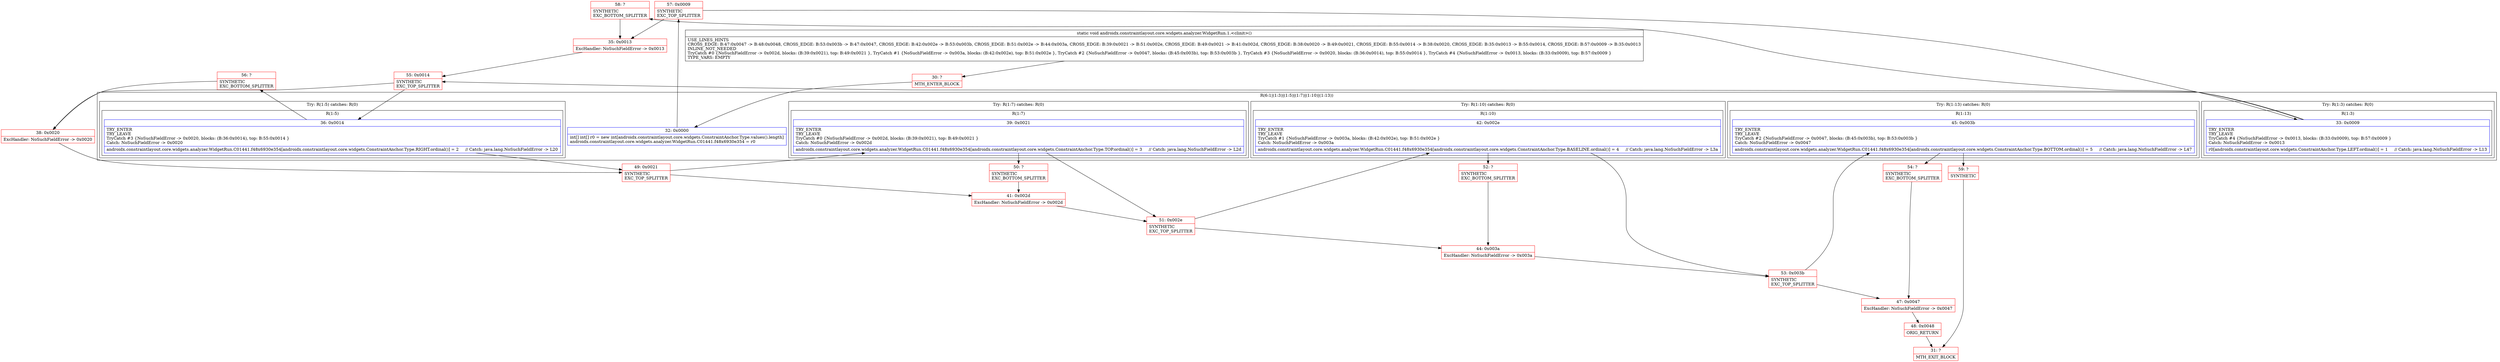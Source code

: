 digraph "CFG forandroidx.constraintlayout.core.widgets.analyzer.WidgetRun.1.\<clinit\>()V" {
subgraph cluster_Region_1967686655 {
label = "R(6:1|(1:3)|(1:5)|(1:7)|(1:10)|(1:13))";
node [shape=record,color=blue];
Node_32 [shape=record,label="{32\:\ 0x0000|int[] int[] r0 = new int[androidx.constraintlayout.core.widgets.ConstraintAnchor.Type.values().length]\landroidx.constraintlayout.core.widgets.analyzer.WidgetRun.C01441.f48x6930e354 = r0\l}"];
subgraph cluster_TryCatchRegion_1141152582 {
label = "Try: R(1:3) catches: R(0)";
node [shape=record,color=blue];
subgraph cluster_Region_1708002050 {
label = "R(1:3)";
node [shape=record,color=blue];
Node_33 [shape=record,label="{33\:\ 0x0009|TRY_ENTER\lTRY_LEAVE\lTryCatch #4 \{NoSuchFieldError \-\> 0x0013, blocks: (B:33:0x0009), top: B:57:0x0009 \}\lCatch: NoSuchFieldError \-\> 0x0013\l|r0[androidx.constraintlayout.core.widgets.ConstraintAnchor.Type.LEFT.ordinal()] = 1     \/\/ Catch: java.lang.NoSuchFieldError \-\> L13\l}"];
}
subgraph cluster_Region_1481373622 {
label = "R(0) | ExcHandler: NoSuchFieldError \-\> 0x0013\l";
node [shape=record,color=blue];
}
}
subgraph cluster_TryCatchRegion_1382593636 {
label = "Try: R(1:5) catches: R(0)";
node [shape=record,color=blue];
subgraph cluster_Region_440185766 {
label = "R(1:5)";
node [shape=record,color=blue];
Node_36 [shape=record,label="{36\:\ 0x0014|TRY_ENTER\lTRY_LEAVE\lTryCatch #3 \{NoSuchFieldError \-\> 0x0020, blocks: (B:36:0x0014), top: B:55:0x0014 \}\lCatch: NoSuchFieldError \-\> 0x0020\l|androidx.constraintlayout.core.widgets.analyzer.WidgetRun.C01441.f48x6930e354[androidx.constraintlayout.core.widgets.ConstraintAnchor.Type.RIGHT.ordinal()] = 2     \/\/ Catch: java.lang.NoSuchFieldError \-\> L20\l}"];
}
subgraph cluster_Region_2055394572 {
label = "R(0) | ExcHandler: NoSuchFieldError \-\> 0x0020\l";
node [shape=record,color=blue];
}
}
subgraph cluster_TryCatchRegion_2113108909 {
label = "Try: R(1:7) catches: R(0)";
node [shape=record,color=blue];
subgraph cluster_Region_1789864931 {
label = "R(1:7)";
node [shape=record,color=blue];
Node_39 [shape=record,label="{39\:\ 0x0021|TRY_ENTER\lTRY_LEAVE\lTryCatch #0 \{NoSuchFieldError \-\> 0x002d, blocks: (B:39:0x0021), top: B:49:0x0021 \}\lCatch: NoSuchFieldError \-\> 0x002d\l|androidx.constraintlayout.core.widgets.analyzer.WidgetRun.C01441.f48x6930e354[androidx.constraintlayout.core.widgets.ConstraintAnchor.Type.TOP.ordinal()] = 3     \/\/ Catch: java.lang.NoSuchFieldError \-\> L2d\l}"];
}
subgraph cluster_Region_359732371 {
label = "R(0) | ExcHandler: NoSuchFieldError \-\> 0x002d\l";
node [shape=record,color=blue];
}
}
subgraph cluster_TryCatchRegion_2042075524 {
label = "Try: R(1:10) catches: R(0)";
node [shape=record,color=blue];
subgraph cluster_Region_528460556 {
label = "R(1:10)";
node [shape=record,color=blue];
Node_42 [shape=record,label="{42\:\ 0x002e|TRY_ENTER\lTRY_LEAVE\lTryCatch #1 \{NoSuchFieldError \-\> 0x003a, blocks: (B:42:0x002e), top: B:51:0x002e \}\lCatch: NoSuchFieldError \-\> 0x003a\l|androidx.constraintlayout.core.widgets.analyzer.WidgetRun.C01441.f48x6930e354[androidx.constraintlayout.core.widgets.ConstraintAnchor.Type.BASELINE.ordinal()] = 4     \/\/ Catch: java.lang.NoSuchFieldError \-\> L3a\l}"];
}
subgraph cluster_Region_203193139 {
label = "R(0) | ExcHandler: NoSuchFieldError \-\> 0x003a\l";
node [shape=record,color=blue];
}
}
subgraph cluster_TryCatchRegion_299115439 {
label = "Try: R(1:13) catches: R(0)";
node [shape=record,color=blue];
subgraph cluster_Region_1416291240 {
label = "R(1:13)";
node [shape=record,color=blue];
Node_45 [shape=record,label="{45\:\ 0x003b|TRY_ENTER\lTRY_LEAVE\lTryCatch #2 \{NoSuchFieldError \-\> 0x0047, blocks: (B:45:0x003b), top: B:53:0x003b \}\lCatch: NoSuchFieldError \-\> 0x0047\l|androidx.constraintlayout.core.widgets.analyzer.WidgetRun.C01441.f48x6930e354[androidx.constraintlayout.core.widgets.ConstraintAnchor.Type.BOTTOM.ordinal()] = 5     \/\/ Catch: java.lang.NoSuchFieldError \-\> L47\l}"];
}
subgraph cluster_Region_909055458 {
label = "R(0) | ExcHandler: NoSuchFieldError \-\> 0x0047\l";
node [shape=record,color=blue];
}
}
}
subgraph cluster_Region_1481373622 {
label = "R(0) | ExcHandler: NoSuchFieldError \-\> 0x0013\l";
node [shape=record,color=blue];
}
subgraph cluster_Region_2055394572 {
label = "R(0) | ExcHandler: NoSuchFieldError \-\> 0x0020\l";
node [shape=record,color=blue];
}
subgraph cluster_Region_359732371 {
label = "R(0) | ExcHandler: NoSuchFieldError \-\> 0x002d\l";
node [shape=record,color=blue];
}
subgraph cluster_Region_203193139 {
label = "R(0) | ExcHandler: NoSuchFieldError \-\> 0x003a\l";
node [shape=record,color=blue];
}
subgraph cluster_Region_909055458 {
label = "R(0) | ExcHandler: NoSuchFieldError \-\> 0x0047\l";
node [shape=record,color=blue];
}
Node_30 [shape=record,color=red,label="{30\:\ ?|MTH_ENTER_BLOCK\l}"];
Node_57 [shape=record,color=red,label="{57\:\ 0x0009|SYNTHETIC\lEXC_TOP_SPLITTER\l}"];
Node_55 [shape=record,color=red,label="{55\:\ 0x0014|SYNTHETIC\lEXC_TOP_SPLITTER\l}"];
Node_49 [shape=record,color=red,label="{49\:\ 0x0021|SYNTHETIC\lEXC_TOP_SPLITTER\l}"];
Node_50 [shape=record,color=red,label="{50\:\ ?|SYNTHETIC\lEXC_BOTTOM_SPLITTER\l}"];
Node_51 [shape=record,color=red,label="{51\:\ 0x002e|SYNTHETIC\lEXC_TOP_SPLITTER\l}"];
Node_52 [shape=record,color=red,label="{52\:\ ?|SYNTHETIC\lEXC_BOTTOM_SPLITTER\l}"];
Node_53 [shape=record,color=red,label="{53\:\ 0x003b|SYNTHETIC\lEXC_TOP_SPLITTER\l}"];
Node_54 [shape=record,color=red,label="{54\:\ ?|SYNTHETIC\lEXC_BOTTOM_SPLITTER\l}"];
Node_59 [shape=record,color=red,label="{59\:\ ?|SYNTHETIC\l}"];
Node_31 [shape=record,color=red,label="{31\:\ ?|MTH_EXIT_BLOCK\l}"];
Node_47 [shape=record,color=red,label="{47\:\ 0x0047|ExcHandler: NoSuchFieldError \-\> 0x0047\l}"];
Node_48 [shape=record,color=red,label="{48\:\ 0x0048|ORIG_RETURN\l}"];
Node_44 [shape=record,color=red,label="{44\:\ 0x003a|ExcHandler: NoSuchFieldError \-\> 0x003a\l}"];
Node_41 [shape=record,color=red,label="{41\:\ 0x002d|ExcHandler: NoSuchFieldError \-\> 0x002d\l}"];
Node_56 [shape=record,color=red,label="{56\:\ ?|SYNTHETIC\lEXC_BOTTOM_SPLITTER\l}"];
Node_38 [shape=record,color=red,label="{38\:\ 0x0020|ExcHandler: NoSuchFieldError \-\> 0x0020\l}"];
Node_58 [shape=record,color=red,label="{58\:\ ?|SYNTHETIC\lEXC_BOTTOM_SPLITTER\l}"];
Node_35 [shape=record,color=red,label="{35\:\ 0x0013|ExcHandler: NoSuchFieldError \-\> 0x0013\l}"];
MethodNode[shape=record,label="{static void androidx.constraintlayout.core.widgets.analyzer.WidgetRun.1.\<clinit\>()  | USE_LINES_HINTS\lCROSS_EDGE: B:47:0x0047 \-\> B:48:0x0048, CROSS_EDGE: B:53:0x003b \-\> B:47:0x0047, CROSS_EDGE: B:42:0x002e \-\> B:53:0x003b, CROSS_EDGE: B:51:0x002e \-\> B:44:0x003a, CROSS_EDGE: B:39:0x0021 \-\> B:51:0x002e, CROSS_EDGE: B:49:0x0021 \-\> B:41:0x002d, CROSS_EDGE: B:38:0x0020 \-\> B:49:0x0021, CROSS_EDGE: B:55:0x0014 \-\> B:38:0x0020, CROSS_EDGE: B:35:0x0013 \-\> B:55:0x0014, CROSS_EDGE: B:57:0x0009 \-\> B:35:0x0013\lINLINE_NOT_NEEDED\lTryCatch #0 \{NoSuchFieldError \-\> 0x002d, blocks: (B:39:0x0021), top: B:49:0x0021 \}, TryCatch #1 \{NoSuchFieldError \-\> 0x003a, blocks: (B:42:0x002e), top: B:51:0x002e \}, TryCatch #2 \{NoSuchFieldError \-\> 0x0047, blocks: (B:45:0x003b), top: B:53:0x003b \}, TryCatch #3 \{NoSuchFieldError \-\> 0x0020, blocks: (B:36:0x0014), top: B:55:0x0014 \}, TryCatch #4 \{NoSuchFieldError \-\> 0x0013, blocks: (B:33:0x0009), top: B:57:0x0009 \}\lTYPE_VARS: EMPTY\l}"];
MethodNode -> Node_30;Node_32 -> Node_57;
Node_33 -> Node_55;
Node_33 -> Node_58;
Node_36 -> Node_49;
Node_36 -> Node_56;
Node_39 -> Node_50;
Node_39 -> Node_51;
Node_42 -> Node_52;
Node_42 -> Node_53;
Node_45 -> Node_54;
Node_45 -> Node_59;
Node_30 -> Node_32;
Node_57 -> Node_33;
Node_57 -> Node_35;
Node_55 -> Node_36;
Node_55 -> Node_38;
Node_49 -> Node_39;
Node_49 -> Node_41;
Node_50 -> Node_41;
Node_51 -> Node_42;
Node_51 -> Node_44;
Node_52 -> Node_44;
Node_53 -> Node_45;
Node_53 -> Node_47;
Node_54 -> Node_47;
Node_59 -> Node_31;
Node_47 -> Node_48;
Node_48 -> Node_31;
Node_44 -> Node_53;
Node_41 -> Node_51;
Node_56 -> Node_38;
Node_38 -> Node_49;
Node_58 -> Node_35;
Node_35 -> Node_55;
}

